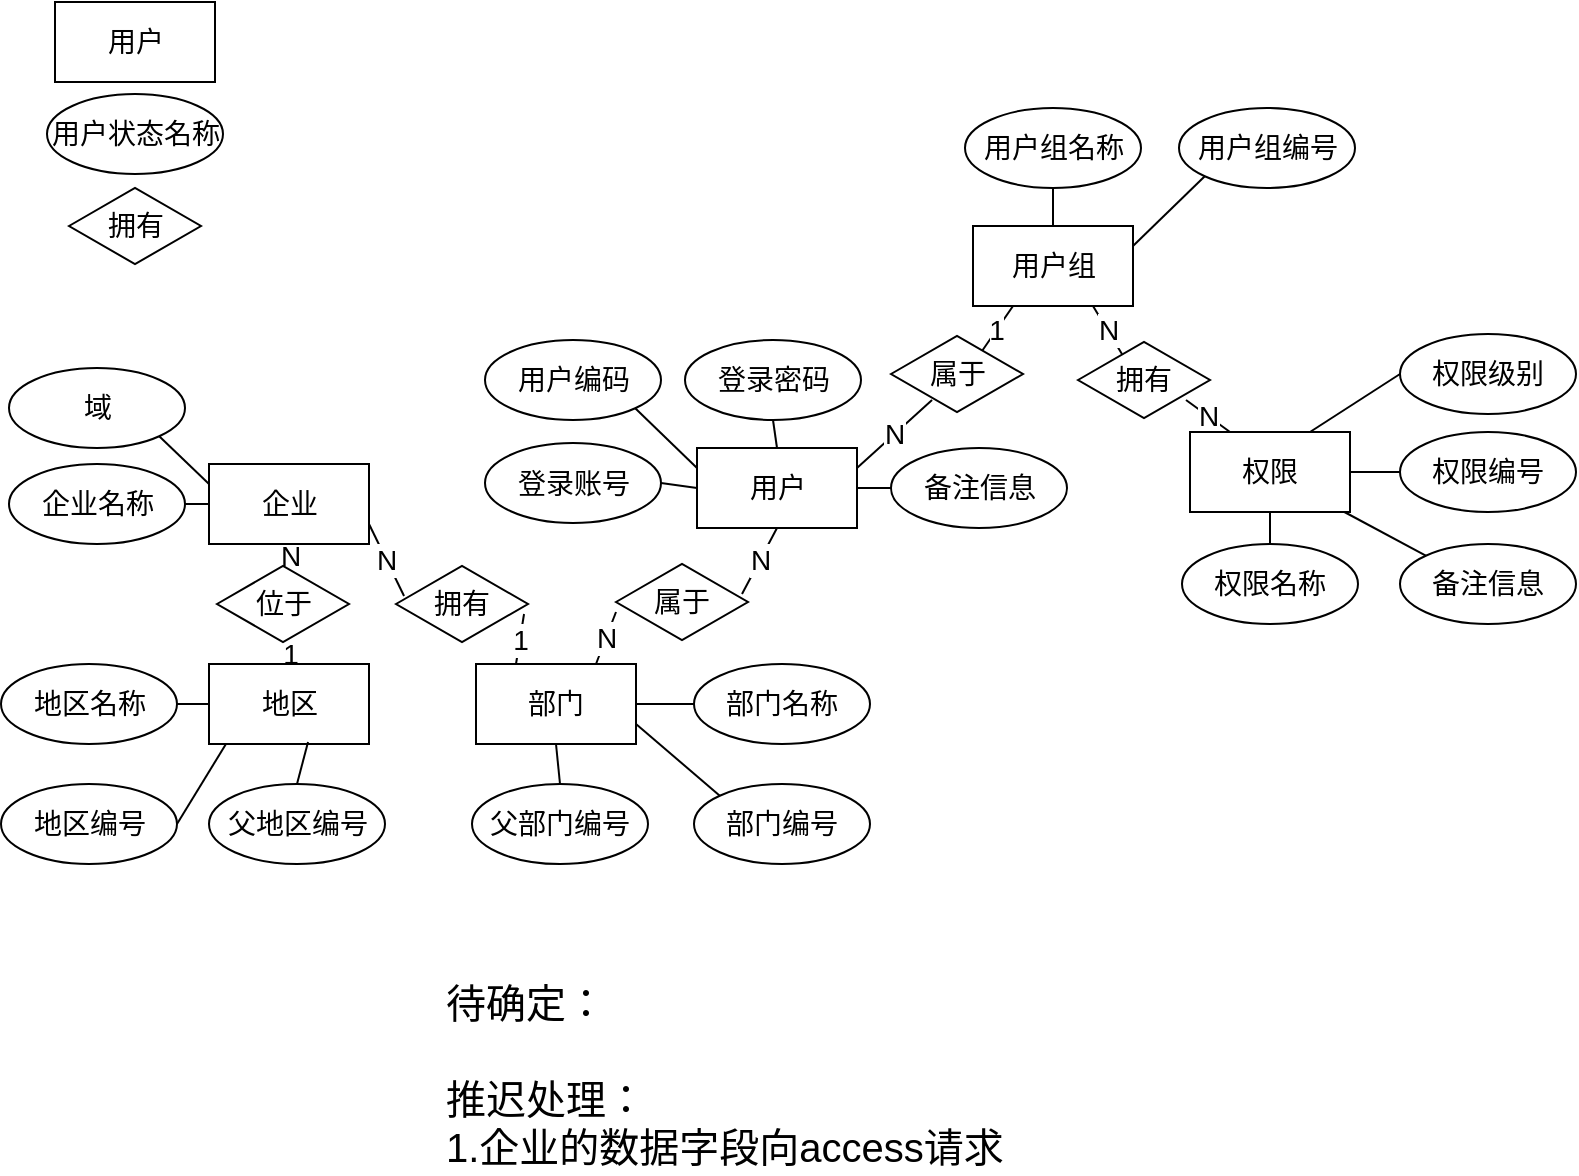 <mxfile version="11.1.1" type="github"><diagram id="O-IsBHMgqRQ1UiOZudwi" name="第 1 页"><mxGraphModel dx="1062" dy="585" grid="1" gridSize="10" guides="1" tooltips="1" connect="1" arrows="1" fold="1" page="1" pageScale="1" pageWidth="827" pageHeight="1169" math="0" shadow="0"><root><mxCell id="0"/><mxCell id="1" parent="0"/><mxCell id="yohLmMfJ_IHnsWQC3Sxt-2" value="拥有" style="html=1;whiteSpace=wrap;aspect=fixed;shape=isoRectangle;fontSize=14;" parent="1" vertex="1"><mxGeometry x="43.5" y="236" width="66" height="40" as="geometry"/></mxCell><mxCell id="yohLmMfJ_IHnsWQC3Sxt-3" value="用户" style="rounded=0;whiteSpace=wrap;html=1;fontSize=14;" parent="1" vertex="1"><mxGeometry x="36.5" y="144" width="80" height="40" as="geometry"/></mxCell><mxCell id="yohLmMfJ_IHnsWQC3Sxt-4" value="用户状态名称" style="ellipse;whiteSpace=wrap;html=1;fontSize=14;" parent="1" vertex="1"><mxGeometry x="32.5" y="190" width="88" height="40" as="geometry"/></mxCell><mxCell id="U8FSn8nqYOqp5IBqQegB-22" value="N" style="edgeStyle=none;rounded=0;orthogonalLoop=1;jettySize=auto;html=1;exitX=1;exitY=0.25;exitDx=0;exitDy=0;entryX=0.311;entryY=0.825;entryDx=0;entryDy=0;entryPerimeter=0;startArrow=none;startFill=0;endArrow=none;endFill=0;fontSize=14;" edge="1" parent="1" source="yohLmMfJ_IHnsWQC3Sxt-5" target="6ZwBFaOLKSwjJYaaLsnq-6"><mxGeometry relative="1" as="geometry"/></mxCell><mxCell id="U8FSn8nqYOqp5IBqQegB-31" value="N" style="edgeStyle=none;rounded=0;orthogonalLoop=1;jettySize=auto;html=1;exitX=0.5;exitY=1;exitDx=0;exitDy=0;startArrow=none;startFill=0;endArrow=none;endFill=0;fontSize=14;" edge="1" parent="1" source="yohLmMfJ_IHnsWQC3Sxt-5"><mxGeometry relative="1" as="geometry"><mxPoint x="380" y="440" as="targetPoint"/></mxGeometry></mxCell><mxCell id="yohLmMfJ_IHnsWQC3Sxt-5" value="用户" style="rounded=0;whiteSpace=wrap;html=1;fontSize=14;" parent="1" vertex="1"><mxGeometry x="357.5" y="367" width="80" height="40" as="geometry"/></mxCell><mxCell id="U8FSn8nqYOqp5IBqQegB-11" style="edgeStyle=none;rounded=0;orthogonalLoop=1;jettySize=auto;html=1;exitX=1;exitY=1;exitDx=0;exitDy=0;entryX=0;entryY=0.25;entryDx=0;entryDy=0;startArrow=none;startFill=0;endArrow=none;endFill=0;fontSize=14;" edge="1" parent="1" source="yohLmMfJ_IHnsWQC3Sxt-6" target="yohLmMfJ_IHnsWQC3Sxt-5"><mxGeometry relative="1" as="geometry"/></mxCell><mxCell id="yohLmMfJ_IHnsWQC3Sxt-6" value="用户编码" style="ellipse;whiteSpace=wrap;html=1;fontSize=14;" parent="1" vertex="1"><mxGeometry x="251.5" y="313" width="88" height="40" as="geometry"/></mxCell><mxCell id="U8FSn8nqYOqp5IBqQegB-10" style="edgeStyle=none;rounded=0;orthogonalLoop=1;jettySize=auto;html=1;exitX=1;exitY=0.5;exitDx=0;exitDy=0;entryX=0;entryY=0.5;entryDx=0;entryDy=0;startArrow=none;startFill=0;endArrow=none;endFill=0;fontSize=14;" edge="1" parent="1" source="yohLmMfJ_IHnsWQC3Sxt-7" target="yohLmMfJ_IHnsWQC3Sxt-5"><mxGeometry relative="1" as="geometry"/></mxCell><mxCell id="yohLmMfJ_IHnsWQC3Sxt-7" value="登录账号" style="ellipse;whiteSpace=wrap;html=1;fontSize=14;" parent="1" vertex="1"><mxGeometry x="251.5" y="364.5" width="88" height="40" as="geometry"/></mxCell><mxCell id="U8FSn8nqYOqp5IBqQegB-12" style="edgeStyle=none;rounded=0;orthogonalLoop=1;jettySize=auto;html=1;exitX=0.5;exitY=1;exitDx=0;exitDy=0;entryX=0.5;entryY=0;entryDx=0;entryDy=0;startArrow=none;startFill=0;endArrow=none;endFill=0;fontSize=14;" edge="1" parent="1" source="yohLmMfJ_IHnsWQC3Sxt-8" target="yohLmMfJ_IHnsWQC3Sxt-5"><mxGeometry relative="1" as="geometry"/></mxCell><mxCell id="yohLmMfJ_IHnsWQC3Sxt-8" value="登录密码" style="ellipse;whiteSpace=wrap;html=1;fontSize=14;" parent="1" vertex="1"><mxGeometry x="351.5" y="313" width="88" height="40" as="geometry"/></mxCell><mxCell id="U8FSn8nqYOqp5IBqQegB-21" value="1" style="edgeStyle=none;rounded=0;orthogonalLoop=1;jettySize=auto;html=1;exitX=0.25;exitY=1;exitDx=0;exitDy=0;entryX=0.674;entryY=0.25;entryDx=0;entryDy=0;entryPerimeter=0;startArrow=none;startFill=0;endArrow=none;endFill=0;fontSize=14;" edge="1" parent="1" source="wie7_fYMoP-RpLH7wpJO-1" target="6ZwBFaOLKSwjJYaaLsnq-6"><mxGeometry relative="1" as="geometry"/></mxCell><mxCell id="U8FSn8nqYOqp5IBqQegB-24" value="N" style="edgeStyle=none;rounded=0;orthogonalLoop=1;jettySize=auto;html=1;exitX=0.75;exitY=1;exitDx=0;exitDy=0;entryX=0.333;entryY=0.175;entryDx=0;entryDy=0;entryPerimeter=0;startArrow=none;startFill=0;endArrow=none;endFill=0;fontSize=14;" edge="1" parent="1" source="wie7_fYMoP-RpLH7wpJO-1" target="6ZwBFaOLKSwjJYaaLsnq-7"><mxGeometry relative="1" as="geometry"/></mxCell><mxCell id="wie7_fYMoP-RpLH7wpJO-1" value="用户组" style="rounded=0;whiteSpace=wrap;html=1;fontSize=14;" parent="1" vertex="1"><mxGeometry x="495.5" y="256" width="80" height="40" as="geometry"/></mxCell><mxCell id="U8FSn8nqYOqp5IBqQegB-19" style="edgeStyle=none;rounded=0;orthogonalLoop=1;jettySize=auto;html=1;exitX=0.5;exitY=1;exitDx=0;exitDy=0;startArrow=none;startFill=0;endArrow=none;endFill=0;fontSize=14;" edge="1" parent="1" source="wie7_fYMoP-RpLH7wpJO-2" target="wie7_fYMoP-RpLH7wpJO-1"><mxGeometry relative="1" as="geometry"/></mxCell><mxCell id="wie7_fYMoP-RpLH7wpJO-2" value="用户组名称" style="ellipse;whiteSpace=wrap;html=1;fontSize=14;" parent="1" vertex="1"><mxGeometry x="491.5" y="197" width="88" height="40" as="geometry"/></mxCell><mxCell id="U8FSn8nqYOqp5IBqQegB-25" value="N" style="edgeStyle=none;rounded=0;orthogonalLoop=1;jettySize=auto;html=1;exitX=0.25;exitY=0;exitDx=0;exitDy=0;entryX=0.818;entryY=0.75;entryDx=0;entryDy=0;entryPerimeter=0;startArrow=none;startFill=0;endArrow=none;endFill=0;fontSize=14;" edge="1" parent="1" source="wie7_fYMoP-RpLH7wpJO-3" target="6ZwBFaOLKSwjJYaaLsnq-7"><mxGeometry relative="1" as="geometry"/></mxCell><mxCell id="wie7_fYMoP-RpLH7wpJO-3" value="权限" style="rounded=0;whiteSpace=wrap;html=1;fontSize=14;" parent="1" vertex="1"><mxGeometry x="604" y="359" width="80" height="40" as="geometry"/></mxCell><mxCell id="U8FSn8nqYOqp5IBqQegB-13" style="edgeStyle=none;rounded=0;orthogonalLoop=1;jettySize=auto;html=1;exitX=0;exitY=0.5;exitDx=0;exitDy=0;startArrow=none;startFill=0;endArrow=none;endFill=0;fontSize=14;" edge="1" parent="1" source="wie7_fYMoP-RpLH7wpJO-4" target="yohLmMfJ_IHnsWQC3Sxt-5"><mxGeometry relative="1" as="geometry"/></mxCell><mxCell id="wie7_fYMoP-RpLH7wpJO-4" value="备注信息" style="ellipse;whiteSpace=wrap;html=1;fontSize=14;" parent="1" vertex="1"><mxGeometry x="454.5" y="367" width="88" height="40" as="geometry"/></mxCell><mxCell id="U8FSn8nqYOqp5IBqQegB-14" style="edgeStyle=none;rounded=0;orthogonalLoop=1;jettySize=auto;html=1;exitX=0.5;exitY=0;exitDx=0;exitDy=0;entryX=0.5;entryY=1;entryDx=0;entryDy=0;startArrow=none;startFill=0;endArrow=none;endFill=0;fontSize=14;" edge="1" parent="1" source="wie7_fYMoP-RpLH7wpJO-5" target="wie7_fYMoP-RpLH7wpJO-3"><mxGeometry relative="1" as="geometry"/></mxCell><mxCell id="wie7_fYMoP-RpLH7wpJO-5" value="权限名称" style="ellipse;whiteSpace=wrap;html=1;fontSize=14;" parent="1" vertex="1"><mxGeometry x="600" y="415" width="88" height="40" as="geometry"/></mxCell><mxCell id="U8FSn8nqYOqp5IBqQegB-20" style="edgeStyle=none;rounded=0;orthogonalLoop=1;jettySize=auto;html=1;exitX=0;exitY=1;exitDx=0;exitDy=0;entryX=1;entryY=0.25;entryDx=0;entryDy=0;startArrow=none;startFill=0;endArrow=none;endFill=0;fontSize=14;" edge="1" parent="1" source="wie7_fYMoP-RpLH7wpJO-6" target="wie7_fYMoP-RpLH7wpJO-1"><mxGeometry relative="1" as="geometry"/></mxCell><mxCell id="wie7_fYMoP-RpLH7wpJO-6" value="用户组编号" style="ellipse;whiteSpace=wrap;html=1;fontSize=14;" parent="1" vertex="1"><mxGeometry x="598.5" y="197" width="88" height="40" as="geometry"/></mxCell><mxCell id="U8FSn8nqYOqp5IBqQegB-17" style="edgeStyle=none;rounded=0;orthogonalLoop=1;jettySize=auto;html=1;exitX=0;exitY=0.5;exitDx=0;exitDy=0;entryX=1;entryY=0.5;entryDx=0;entryDy=0;startArrow=none;startFill=0;endArrow=none;endFill=0;fontSize=14;" edge="1" parent="1" source="wie7_fYMoP-RpLH7wpJO-7" target="wie7_fYMoP-RpLH7wpJO-3"><mxGeometry relative="1" as="geometry"/></mxCell><mxCell id="wie7_fYMoP-RpLH7wpJO-7" value="权限编号" style="ellipse;whiteSpace=wrap;html=1;fontSize=14;" parent="1" vertex="1"><mxGeometry x="709" y="359" width="88" height="40" as="geometry"/></mxCell><mxCell id="U8FSn8nqYOqp5IBqQegB-16" style="edgeStyle=none;rounded=0;orthogonalLoop=1;jettySize=auto;html=1;exitX=0;exitY=0;exitDx=0;exitDy=0;startArrow=none;startFill=0;endArrow=none;endFill=0;fontSize=14;" edge="1" parent="1" source="wie7_fYMoP-RpLH7wpJO-8" target="wie7_fYMoP-RpLH7wpJO-3"><mxGeometry relative="1" as="geometry"/></mxCell><mxCell id="wie7_fYMoP-RpLH7wpJO-8" value="备注信息" style="ellipse;whiteSpace=wrap;html=1;fontSize=14;" parent="1" vertex="1"><mxGeometry x="709" y="415" width="88" height="40" as="geometry"/></mxCell><mxCell id="U8FSn8nqYOqp5IBqQegB-4" style="edgeStyle=orthogonalEdgeStyle;rounded=0;orthogonalLoop=1;jettySize=auto;html=1;exitX=0;exitY=0.5;exitDx=0;exitDy=0;startArrow=none;startFill=0;endArrow=none;endFill=0;fontSize=14;" edge="1" parent="1" source="wie7_fYMoP-RpLH7wpJO-9" target="wie7_fYMoP-RpLH7wpJO-10"><mxGeometry relative="1" as="geometry"/></mxCell><mxCell id="U8FSn8nqYOqp5IBqQegB-26" value="1" style="edgeStyle=none;rounded=0;orthogonalLoop=1;jettySize=auto;html=1;exitX=0.5;exitY=0;exitDx=0;exitDy=0;entryX=0.553;entryY=0.975;entryDx=0;entryDy=0;entryPerimeter=0;startArrow=none;startFill=0;endArrow=none;endFill=0;fontSize=14;" edge="1" parent="1" source="wie7_fYMoP-RpLH7wpJO-9" target="6ZwBFaOLKSwjJYaaLsnq-1"><mxGeometry relative="1" as="geometry"/></mxCell><mxCell id="wie7_fYMoP-RpLH7wpJO-9" value="地区" style="rounded=0;whiteSpace=wrap;html=1;fontSize=14;" parent="1" vertex="1"><mxGeometry x="113.5" y="475" width="80" height="40" as="geometry"/></mxCell><mxCell id="wie7_fYMoP-RpLH7wpJO-10" value="地区名称" style="ellipse;whiteSpace=wrap;html=1;fontSize=14;" parent="1" vertex="1"><mxGeometry x="9.5" y="475" width="88" height="40" as="geometry"/></mxCell><mxCell id="U8FSn8nqYOqp5IBqQegB-5" style="rounded=0;orthogonalLoop=1;jettySize=auto;html=1;exitX=1;exitY=0.5;exitDx=0;exitDy=0;entryX=0.106;entryY=1;entryDx=0;entryDy=0;entryPerimeter=0;startArrow=none;startFill=0;endArrow=none;endFill=0;fontSize=14;" edge="1" parent="1" source="wie7_fYMoP-RpLH7wpJO-11" target="wie7_fYMoP-RpLH7wpJO-9"><mxGeometry relative="1" as="geometry"/></mxCell><mxCell id="wie7_fYMoP-RpLH7wpJO-11" value="地区编号" style="ellipse;whiteSpace=wrap;html=1;fontSize=14;" parent="1" vertex="1"><mxGeometry x="9.5" y="535" width="88" height="40" as="geometry"/></mxCell><mxCell id="U8FSn8nqYOqp5IBqQegB-30" value="1" style="edgeStyle=none;rounded=0;orthogonalLoop=1;jettySize=auto;html=1;exitX=0.25;exitY=0;exitDx=0;exitDy=0;entryX=0.97;entryY=0.625;entryDx=0;entryDy=0;entryPerimeter=0;startArrow=none;startFill=0;endArrow=none;endFill=0;fontSize=14;" edge="1" parent="1" source="wie7_fYMoP-RpLH7wpJO-12" target="6ZwBFaOLKSwjJYaaLsnq-2"><mxGeometry relative="1" as="geometry"/></mxCell><mxCell id="U8FSn8nqYOqp5IBqQegB-32" value="N" style="edgeStyle=none;rounded=0;orthogonalLoop=1;jettySize=auto;html=1;exitX=0.75;exitY=0;exitDx=0;exitDy=0;entryX=0;entryY=0.625;entryDx=0;entryDy=0;entryPerimeter=0;startArrow=none;startFill=0;endArrow=none;endFill=0;fontSize=14;" edge="1" parent="1" source="wie7_fYMoP-RpLH7wpJO-12" target="6ZwBFaOLKSwjJYaaLsnq-5"><mxGeometry relative="1" as="geometry"/></mxCell><mxCell id="wie7_fYMoP-RpLH7wpJO-12" value="部门" style="rounded=0;whiteSpace=wrap;html=1;fontSize=14;" parent="1" vertex="1"><mxGeometry x="247" y="475" width="80" height="40" as="geometry"/></mxCell><mxCell id="U8FSn8nqYOqp5IBqQegB-8" style="edgeStyle=none;rounded=0;orthogonalLoop=1;jettySize=auto;html=1;exitX=0;exitY=0.5;exitDx=0;exitDy=0;entryX=1;entryY=0.5;entryDx=0;entryDy=0;startArrow=none;startFill=0;endArrow=none;endFill=0;fontSize=14;" edge="1" parent="1" source="wie7_fYMoP-RpLH7wpJO-13" target="wie7_fYMoP-RpLH7wpJO-12"><mxGeometry relative="1" as="geometry"/></mxCell><mxCell id="wie7_fYMoP-RpLH7wpJO-13" value="部门名称" style="ellipse;whiteSpace=wrap;html=1;fontSize=14;" parent="1" vertex="1"><mxGeometry x="356" y="475" width="88" height="40" as="geometry"/></mxCell><mxCell id="U8FSn8nqYOqp5IBqQegB-9" style="edgeStyle=none;rounded=0;orthogonalLoop=1;jettySize=auto;html=1;exitX=0;exitY=0;exitDx=0;exitDy=0;entryX=1;entryY=0.75;entryDx=0;entryDy=0;startArrow=none;startFill=0;endArrow=none;endFill=0;fontSize=14;" edge="1" parent="1" source="wie7_fYMoP-RpLH7wpJO-14" target="wie7_fYMoP-RpLH7wpJO-12"><mxGeometry relative="1" as="geometry"/></mxCell><mxCell id="wie7_fYMoP-RpLH7wpJO-14" value="部门编号" style="ellipse;whiteSpace=wrap;html=1;fontSize=14;" parent="1" vertex="1"><mxGeometry x="356" y="535" width="88" height="40" as="geometry"/></mxCell><mxCell id="U8FSn8nqYOqp5IBqQegB-7" style="edgeStyle=none;rounded=0;orthogonalLoop=1;jettySize=auto;html=1;exitX=0.5;exitY=0;exitDx=0;exitDy=0;entryX=0.5;entryY=1;entryDx=0;entryDy=0;startArrow=none;startFill=0;endArrow=none;endFill=0;fontSize=14;" edge="1" parent="1" source="wie7_fYMoP-RpLH7wpJO-15" target="wie7_fYMoP-RpLH7wpJO-12"><mxGeometry relative="1" as="geometry"/></mxCell><mxCell id="wie7_fYMoP-RpLH7wpJO-15" value="父部门编号" style="ellipse;whiteSpace=wrap;html=1;fontSize=14;" parent="1" vertex="1"><mxGeometry x="245" y="535" width="88" height="40" as="geometry"/></mxCell><mxCell id="U8FSn8nqYOqp5IBqQegB-6" style="edgeStyle=none;rounded=0;orthogonalLoop=1;jettySize=auto;html=1;exitX=0.5;exitY=0;exitDx=0;exitDy=0;entryX=0.619;entryY=0.975;entryDx=0;entryDy=0;entryPerimeter=0;startArrow=none;startFill=0;endArrow=none;endFill=0;fontSize=14;" edge="1" parent="1" source="wie7_fYMoP-RpLH7wpJO-16" target="wie7_fYMoP-RpLH7wpJO-9"><mxGeometry relative="1" as="geometry"/></mxCell><mxCell id="wie7_fYMoP-RpLH7wpJO-16" value="父地区编号" style="ellipse;whiteSpace=wrap;html=1;fontSize=14;" parent="1" vertex="1"><mxGeometry x="113.5" y="535" width="88" height="40" as="geometry"/></mxCell><mxCell id="wie7_fYMoP-RpLH7wpJO-17" value="&lt;font style=&quot;font-size: 20px&quot;&gt;待确定：&lt;br style=&quot;font-size: 20px&quot;&gt;&lt;br style=&quot;font-size: 20px&quot;&gt;推迟处理：&lt;br style=&quot;font-size: 20px&quot;&gt;1.企业的数据字段向access请求&lt;/font&gt;" style="text;html=1;resizable=0;points=[];autosize=1;align=left;verticalAlign=top;spacingTop=-4;fontSize=20;" parent="1" vertex="1"><mxGeometry x="230" y="630" width="290" height="100" as="geometry"/></mxCell><mxCell id="U8FSn8nqYOqp5IBqQegB-2" value="N" style="edgeStyle=orthogonalEdgeStyle;rounded=0;orthogonalLoop=1;jettySize=auto;html=1;exitX=0.5;exitY=1;exitDx=0;exitDy=0;entryX=0.553;entryY=0.075;entryDx=0;entryDy=0;entryPerimeter=0;startArrow=none;startFill=0;endArrow=none;endFill=0;fontSize=14;" edge="1" parent="1" source="OjlYSUfvKIO9ux7lAmRs-1" target="6ZwBFaOLKSwjJYaaLsnq-1"><mxGeometry relative="1" as="geometry"/></mxCell><mxCell id="U8FSn8nqYOqp5IBqQegB-28" value="N" style="edgeStyle=none;rounded=0;orthogonalLoop=1;jettySize=auto;html=1;exitX=1;exitY=0.75;exitDx=0;exitDy=0;entryX=0.061;entryY=0.4;entryDx=0;entryDy=0;entryPerimeter=0;startArrow=none;startFill=0;endArrow=none;endFill=0;fontSize=14;" edge="1" parent="1" source="OjlYSUfvKIO9ux7lAmRs-1" target="6ZwBFaOLKSwjJYaaLsnq-2"><mxGeometry relative="1" as="geometry"/></mxCell><mxCell id="OjlYSUfvKIO9ux7lAmRs-1" value="企业" style="rounded=0;whiteSpace=wrap;html=1;fontSize=14;" vertex="1" parent="1"><mxGeometry x="113.5" y="375" width="80" height="40" as="geometry"/></mxCell><mxCell id="U8FSn8nqYOqp5IBqQegB-1" style="edgeStyle=orthogonalEdgeStyle;rounded=0;orthogonalLoop=1;jettySize=auto;html=1;exitX=1;exitY=0.5;exitDx=0;exitDy=0;entryX=0;entryY=0.5;entryDx=0;entryDy=0;startArrow=none;startFill=0;endArrow=none;endFill=0;fontSize=14;" edge="1" parent="1" source="OjlYSUfvKIO9ux7lAmRs-2" target="OjlYSUfvKIO9ux7lAmRs-1"><mxGeometry relative="1" as="geometry"/></mxCell><mxCell id="OjlYSUfvKIO9ux7lAmRs-2" value="企业名称" style="ellipse;whiteSpace=wrap;html=1;fontSize=14;" vertex="1" parent="1"><mxGeometry x="13.5" y="375" width="88" height="40" as="geometry"/></mxCell><mxCell id="6ZwBFaOLKSwjJYaaLsnq-1" value="位于" style="html=1;whiteSpace=wrap;aspect=fixed;shape=isoRectangle;fontSize=14;" vertex="1" parent="1"><mxGeometry x="117.5" y="425" width="66" height="40" as="geometry"/></mxCell><mxCell id="6ZwBFaOLKSwjJYaaLsnq-2" value="拥有" style="html=1;whiteSpace=wrap;aspect=fixed;shape=isoRectangle;fontSize=14;" vertex="1" parent="1"><mxGeometry x="207" y="425" width="66" height="40" as="geometry"/></mxCell><mxCell id="6ZwBFaOLKSwjJYaaLsnq-5" value="属于" style="html=1;whiteSpace=wrap;aspect=fixed;shape=isoRectangle;fontSize=14;" vertex="1" parent="1"><mxGeometry x="317" y="424" width="66" height="40" as="geometry"/></mxCell><mxCell id="6ZwBFaOLKSwjJYaaLsnq-6" value="属于" style="html=1;whiteSpace=wrap;aspect=fixed;shape=isoRectangle;fontSize=14;" vertex="1" parent="1"><mxGeometry x="454.5" y="310" width="66" height="40" as="geometry"/></mxCell><mxCell id="6ZwBFaOLKSwjJYaaLsnq-7" value="拥有" style="html=1;whiteSpace=wrap;aspect=fixed;shape=isoRectangle;fontSize=14;" vertex="1" parent="1"><mxGeometry x="548" y="313" width="66" height="40" as="geometry"/></mxCell><mxCell id="U8FSn8nqYOqp5IBqQegB-18" style="edgeStyle=none;rounded=0;orthogonalLoop=1;jettySize=auto;html=1;exitX=0;exitY=0.5;exitDx=0;exitDy=0;entryX=0.75;entryY=0;entryDx=0;entryDy=0;startArrow=none;startFill=0;endArrow=none;endFill=0;fontSize=14;" edge="1" parent="1" source="fi9NUq8zr3yxig1v13N1-1" target="wie7_fYMoP-RpLH7wpJO-3"><mxGeometry relative="1" as="geometry"/></mxCell><mxCell id="fi9NUq8zr3yxig1v13N1-1" value="权限级别" style="ellipse;whiteSpace=wrap;html=1;fontSize=14;" vertex="1" parent="1"><mxGeometry x="709" y="310" width="88" height="40" as="geometry"/></mxCell><mxCell id="4pcAdN1A6WLkcS6IQKTP-2" style="rounded=0;orthogonalLoop=1;jettySize=auto;html=1;exitX=1;exitY=1;exitDx=0;exitDy=0;entryX=0;entryY=0.25;entryDx=0;entryDy=0;startArrow=none;startFill=0;endArrow=none;endFill=0;fontSize=20;" edge="1" parent="1" source="4pcAdN1A6WLkcS6IQKTP-1" target="OjlYSUfvKIO9ux7lAmRs-1"><mxGeometry relative="1" as="geometry"/></mxCell><mxCell id="4pcAdN1A6WLkcS6IQKTP-1" value="域" style="ellipse;whiteSpace=wrap;html=1;fontSize=14;" vertex="1" parent="1"><mxGeometry x="13.5" y="327" width="88" height="40" as="geometry"/></mxCell></root></mxGraphModel></diagram><diagram id="pjlQcGqIgnrzv58RzNEH" name="第 2 页"><mxGraphModel dx="1062" dy="1754" grid="1" gridSize="10" guides="1" tooltips="1" connect="1" arrows="1" fold="1" page="1" pageScale="1" pageWidth="827" pageHeight="1169" math="0" shadow="0"><root><mxCell id="4u8i9-3EeYNcJDHJh767-0"/><mxCell id="4u8i9-3EeYNcJDHJh767-1" parent="4u8i9-3EeYNcJDHJh767-0"/><mxCell id="mTp-yNu5XZ2ipqp4smip-13" value="user、org、permission模块数据库关系图" style="shape=umlFrame;whiteSpace=wrap;html=1;fontSize=20;width=440;height=26;" vertex="1" parent="4u8i9-3EeYNcJDHJh767-1"><mxGeometry x="940" y="425" width="650" height="616" as="geometry"/></mxCell><mxCell id="4u8i9-3EeYNcJDHJh767-2" value="Table" style="swimlane;fontStyle=0;childLayout=stackLayout;horizontal=1;startSize=26;fillColor=#e0e0e0;horizontalStack=0;resizeParent=1;resizeParentMax=0;resizeLast=0;collapsible=1;marginBottom=0;swimlaneFillColor=#ffffff;align=center;fontSize=14;" vertex="1" parent="4u8i9-3EeYNcJDHJh767-1"><mxGeometry x="40" y="-134" width="160" height="144" as="geometry"/></mxCell><mxCell id="4u8i9-3EeYNcJDHJh767-3" value="uniqueId" style="shape=partialRectangle;top=0;left=0;right=0;bottom=1;align=left;verticalAlign=middle;fillColor=none;spacingLeft=34;spacingRight=4;overflow=hidden;rotatable=0;points=[[0,0.5],[1,0.5]];portConstraint=eastwest;dropTarget=0;fontStyle=5;fontSize=12;" vertex="1" parent="4u8i9-3EeYNcJDHJh767-2"><mxGeometry y="26" width="160" height="30" as="geometry"/></mxCell><mxCell id="4u8i9-3EeYNcJDHJh767-4" value="PK" style="shape=partialRectangle;top=0;left=0;bottom=0;fillColor=none;align=left;verticalAlign=middle;spacingLeft=4;spacingRight=4;overflow=hidden;rotatable=0;points=[];portConstraint=eastwest;part=1;fontSize=12;" vertex="1" connectable="0" parent="4u8i9-3EeYNcJDHJh767-3"><mxGeometry width="30" height="30" as="geometry"/></mxCell><mxCell id="4u8i9-3EeYNcJDHJh767-5" value="row 1" style="shape=partialRectangle;top=0;left=0;right=0;bottom=0;align=left;verticalAlign=top;fillColor=none;spacingLeft=34;spacingRight=4;overflow=hidden;rotatable=0;points=[[0,0.5],[1,0.5]];portConstraint=eastwest;dropTarget=0;fontSize=12;" vertex="1" parent="4u8i9-3EeYNcJDHJh767-2"><mxGeometry y="56" width="160" height="26" as="geometry"/></mxCell><mxCell id="4u8i9-3EeYNcJDHJh767-6" value="" style="shape=partialRectangle;top=0;left=0;bottom=0;fillColor=none;align=left;verticalAlign=top;spacingLeft=4;spacingRight=4;overflow=hidden;rotatable=0;points=[];portConstraint=eastwest;part=1;fontSize=12;" vertex="1" connectable="0" parent="4u8i9-3EeYNcJDHJh767-5"><mxGeometry width="30" height="26" as="geometry"/></mxCell><mxCell id="4u8i9-3EeYNcJDHJh767-7" value="row 2" style="shape=partialRectangle;top=0;left=0;right=0;bottom=0;align=left;verticalAlign=top;fillColor=none;spacingLeft=34;spacingRight=4;overflow=hidden;rotatable=0;points=[[0,0.5],[1,0.5]];portConstraint=eastwest;dropTarget=0;fontSize=12;" vertex="1" parent="4u8i9-3EeYNcJDHJh767-2"><mxGeometry y="82" width="160" height="26" as="geometry"/></mxCell><mxCell id="4u8i9-3EeYNcJDHJh767-8" value="" style="shape=partialRectangle;top=0;left=0;bottom=0;fillColor=none;align=left;verticalAlign=top;spacingLeft=4;spacingRight=4;overflow=hidden;rotatable=0;points=[];portConstraint=eastwest;part=1;fontSize=12;" vertex="1" connectable="0" parent="4u8i9-3EeYNcJDHJh767-7"><mxGeometry width="30" height="26" as="geometry"/></mxCell><mxCell id="4u8i9-3EeYNcJDHJh767-9" value="row 3" style="shape=partialRectangle;top=0;left=0;right=0;bottom=0;align=left;verticalAlign=top;fillColor=none;spacingLeft=34;spacingRight=4;overflow=hidden;rotatable=0;points=[[0,0.5],[1,0.5]];portConstraint=eastwest;dropTarget=0;fontSize=12;" vertex="1" parent="4u8i9-3EeYNcJDHJh767-2"><mxGeometry y="108" width="160" height="26" as="geometry"/></mxCell><mxCell id="4u8i9-3EeYNcJDHJh767-10" value="" style="shape=partialRectangle;top=0;left=0;bottom=0;fillColor=none;align=left;verticalAlign=top;spacingLeft=4;spacingRight=4;overflow=hidden;rotatable=0;points=[];portConstraint=eastwest;part=1;fontSize=12;" vertex="1" connectable="0" parent="4u8i9-3EeYNcJDHJh767-9"><mxGeometry width="30" height="26" as="geometry"/></mxCell><mxCell id="4u8i9-3EeYNcJDHJh767-11" value="" style="shape=partialRectangle;top=0;left=0;right=0;bottom=0;align=left;verticalAlign=top;fillColor=none;spacingLeft=34;spacingRight=4;overflow=hidden;rotatable=0;points=[[0,0.5],[1,0.5]];portConstraint=eastwest;dropTarget=0;fontSize=12;" vertex="1" parent="4u8i9-3EeYNcJDHJh767-2"><mxGeometry y="134" width="160" height="10" as="geometry"/></mxCell><mxCell id="4u8i9-3EeYNcJDHJh767-12" value="" style="shape=partialRectangle;top=0;left=0;bottom=0;fillColor=none;align=left;verticalAlign=top;spacingLeft=4;spacingRight=4;overflow=hidden;rotatable=0;points=[];portConstraint=eastwest;part=1;fontSize=12;" vertex="1" connectable="0" parent="4u8i9-3EeYNcJDHJh767-11"><mxGeometry width="30" height="10" as="geometry"/></mxCell><mxCell id="4u8i9-3EeYNcJDHJh767-13" value="Table" style="swimlane;fontStyle=0;childLayout=stackLayout;horizontal=1;startSize=26;fillColor=#e0e0e0;horizontalStack=0;resizeParent=1;resizeParentMax=0;resizeLast=0;collapsible=1;marginBottom=0;swimlaneFillColor=#ffffff;align=center;fontSize=14;" vertex="1" parent="4u8i9-3EeYNcJDHJh767-1"><mxGeometry x="40" y="39" width="160" height="112" as="geometry"/></mxCell><mxCell id="4u8i9-3EeYNcJDHJh767-14" value="row 1" style="shape=partialRectangle;top=0;left=0;right=0;bottom=0;align=left;verticalAlign=middle;fillColor=none;spacingLeft=60;spacingRight=4;overflow=hidden;rotatable=0;points=[[0,0.5],[1,0.5]];portConstraint=eastwest;dropTarget=0;fontStyle=5;fontSize=12;" vertex="1" parent="4u8i9-3EeYNcJDHJh767-13"><mxGeometry y="26" width="160" height="30" as="geometry"/></mxCell><mxCell id="4u8i9-3EeYNcJDHJh767-15" value="PK,FK1" style="shape=partialRectangle;fontStyle=1;top=0;left=0;bottom=0;fillColor=none;align=left;verticalAlign=middle;spacingLeft=4;spacingRight=4;overflow=hidden;rotatable=0;points=[];portConstraint=eastwest;part=1;fontSize=12;" vertex="1" connectable="0" parent="4u8i9-3EeYNcJDHJh767-14"><mxGeometry width="56" height="30" as="geometry"/></mxCell><mxCell id="4u8i9-3EeYNcJDHJh767-16" value="row 2" style="shape=partialRectangle;top=0;left=0;right=0;bottom=1;align=left;verticalAlign=middle;fillColor=none;spacingLeft=60;spacingRight=4;overflow=hidden;rotatable=0;points=[[0,0.5],[1,0.5]];portConstraint=eastwest;dropTarget=0;fontStyle=5;fontSize=12;" vertex="1" parent="4u8i9-3EeYNcJDHJh767-13"><mxGeometry y="56" width="160" height="30" as="geometry"/></mxCell><mxCell id="4u8i9-3EeYNcJDHJh767-17" value="PK,FK2" style="shape=partialRectangle;fontStyle=1;top=0;left=0;bottom=0;fillColor=none;align=left;verticalAlign=middle;spacingLeft=4;spacingRight=4;overflow=hidden;rotatable=0;points=[];portConstraint=eastwest;part=1;fontSize=12;" vertex="1" connectable="0" parent="4u8i9-3EeYNcJDHJh767-16"><mxGeometry width="56" height="30" as="geometry"/></mxCell><mxCell id="4u8i9-3EeYNcJDHJh767-18" value="row 1" style="shape=partialRectangle;top=0;left=0;right=0;bottom=0;align=left;verticalAlign=top;fillColor=none;spacingLeft=60;spacingRight=4;overflow=hidden;rotatable=0;points=[[0,0.5],[1,0.5]];portConstraint=eastwest;dropTarget=0;fontSize=12;" vertex="1" parent="4u8i9-3EeYNcJDHJh767-13"><mxGeometry y="86" width="160" height="26" as="geometry"/></mxCell><mxCell id="4u8i9-3EeYNcJDHJh767-19" value="" style="shape=partialRectangle;top=0;left=0;bottom=0;fillColor=none;align=left;verticalAlign=top;spacingLeft=4;spacingRight=4;overflow=hidden;rotatable=0;points=[];portConstraint=eastwest;part=1;fontSize=12;" vertex="1" connectable="0" parent="4u8i9-3EeYNcJDHJh767-18"><mxGeometry width="56" height="26" as="geometry"/></mxCell><mxCell id="ervL5qc8sCn-WedTJAV_-0" value="tb_user" style="swimlane;fontStyle=0;childLayout=stackLayout;horizontal=1;startSize=26;fillColor=#e0e0e0;horizontalStack=0;resizeParent=1;resizeParentMax=0;resizeLast=0;collapsible=1;marginBottom=0;swimlaneFillColor=#ffffff;align=center;fontSize=14;" vertex="1" parent="4u8i9-3EeYNcJDHJh767-1"><mxGeometry x="350" y="79" width="180" height="160" as="geometry"><mxRectangle x="350" y="79" width="80" height="26" as="alternateBounds"/></mxGeometry></mxCell><mxCell id="ervL5qc8sCn-WedTJAV_-1" value="id ： BIGINT" style="shape=partialRectangle;top=0;left=0;right=0;bottom=1;align=left;verticalAlign=middle;fillColor=none;spacingLeft=34;spacingRight=4;overflow=hidden;rotatable=0;points=[[0,0.5],[1,0.5]];portConstraint=eastwest;dropTarget=0;fontStyle=5;fontSize=12;" vertex="1" parent="ervL5qc8sCn-WedTJAV_-0"><mxGeometry y="26" width="180" height="30" as="geometry"/></mxCell><mxCell id="ervL5qc8sCn-WedTJAV_-2" value="PK" style="shape=partialRectangle;top=0;left=0;bottom=0;fillColor=none;align=left;verticalAlign=middle;spacingLeft=4;spacingRight=4;overflow=hidden;rotatable=0;points=[];portConstraint=eastwest;part=1;fontSize=12;" vertex="1" connectable="0" parent="ervL5qc8sCn-WedTJAV_-1"><mxGeometry width="30" height="30" as="geometry"/></mxCell><mxCell id="ervL5qc8sCn-WedTJAV_-3" value="account : TEXT" style="shape=partialRectangle;top=0;left=0;right=0;bottom=0;align=left;verticalAlign=top;fillColor=none;spacingLeft=34;spacingRight=4;overflow=hidden;rotatable=0;points=[[0,0.5],[1,0.5]];portConstraint=eastwest;dropTarget=0;fontSize=12;" vertex="1" parent="ervL5qc8sCn-WedTJAV_-0"><mxGeometry y="56" width="180" height="26" as="geometry"/></mxCell><mxCell id="ervL5qc8sCn-WedTJAV_-4" value="" style="shape=partialRectangle;top=0;left=0;bottom=0;fillColor=none;align=left;verticalAlign=top;spacingLeft=4;spacingRight=4;overflow=hidden;rotatable=0;points=[];portConstraint=eastwest;part=1;fontSize=12;" vertex="1" connectable="0" parent="ervL5qc8sCn-WedTJAV_-3"><mxGeometry width="30" height="26" as="geometry"/></mxCell><mxCell id="ervL5qc8sCn-WedTJAV_-5" value="password : TEXT" style="shape=partialRectangle;top=0;left=0;right=0;bottom=0;align=left;verticalAlign=top;fillColor=none;spacingLeft=34;spacingRight=4;overflow=hidden;rotatable=0;points=[[0,0.5],[1,0.5]];portConstraint=eastwest;dropTarget=0;fontSize=12;" vertex="1" parent="ervL5qc8sCn-WedTJAV_-0"><mxGeometry y="82" width="180" height="26" as="geometry"/></mxCell><mxCell id="ervL5qc8sCn-WedTJAV_-6" value="" style="shape=partialRectangle;top=0;left=0;bottom=0;fillColor=none;align=left;verticalAlign=top;spacingLeft=4;spacingRight=4;overflow=hidden;rotatable=0;points=[];portConstraint=eastwest;part=1;fontSize=12;" vertex="1" connectable="0" parent="ervL5qc8sCn-WedTJAV_-5"><mxGeometry width="30" height="26" as="geometry"/></mxCell><mxCell id="ervL5qc8sCn-WedTJAV_-7" value="remark : TEXT" style="shape=partialRectangle;top=0;left=0;right=0;bottom=0;align=left;verticalAlign=top;fillColor=none;spacingLeft=34;spacingRight=4;overflow=hidden;rotatable=0;points=[[0,0.5],[1,0.5]];portConstraint=eastwest;dropTarget=0;fontSize=12;" vertex="1" parent="ervL5qc8sCn-WedTJAV_-0"><mxGeometry y="108" width="180" height="26" as="geometry"/></mxCell><mxCell id="ervL5qc8sCn-WedTJAV_-8" value="" style="shape=partialRectangle;top=0;left=0;bottom=0;fillColor=none;align=left;verticalAlign=top;spacingLeft=4;spacingRight=4;overflow=hidden;rotatable=0;points=[];portConstraint=eastwest;part=1;fontSize=12;" vertex="1" connectable="0" parent="ervL5qc8sCn-WedTJAV_-7"><mxGeometry width="30" height="26" as="geometry"/></mxCell><mxCell id="8zc1usQFr2dNCqZmVUfF-19" value="groupId ： BIGINT" style="shape=partialRectangle;top=0;left=0;right=0;bottom=0;align=left;verticalAlign=top;fillColor=none;spacingLeft=34;spacingRight=4;overflow=hidden;rotatable=0;points=[[0,0.5],[1,0.5]];portConstraint=eastwest;dropTarget=0;fontSize=12;" vertex="1" parent="ervL5qc8sCn-WedTJAV_-0"><mxGeometry y="134" width="180" height="26" as="geometry"/></mxCell><mxCell id="8zc1usQFr2dNCqZmVUfF-20" value="FK" style="shape=partialRectangle;top=0;left=0;bottom=0;fillColor=none;align=left;verticalAlign=top;spacingLeft=4;spacingRight=4;overflow=hidden;rotatable=0;points=[];portConstraint=eastwest;part=1;fontSize=12;" vertex="1" connectable="0" parent="8zc1usQFr2dNCqZmVUfF-19"><mxGeometry width="30" height="26" as="geometry"/></mxCell><mxCell id="3DlN9nn-Irvicog0V2Y5-0" value="tb_group" style="swimlane;fontStyle=0;childLayout=stackLayout;horizontal=1;startSize=26;fillColor=#e0e0e0;horizontalStack=0;resizeParent=1;resizeParentMax=0;resizeLast=0;collapsible=1;marginBottom=0;swimlaneFillColor=#ffffff;align=center;fontSize=14;" vertex="1" parent="4u8i9-3EeYNcJDHJh767-1"><mxGeometry x="579" y="80" width="160" height="144" as="geometry"><mxRectangle x="587" y="79" width="90" height="26" as="alternateBounds"/></mxGeometry></mxCell><mxCell id="3DlN9nn-Irvicog0V2Y5-1" value="id ：BIGINT" style="shape=partialRectangle;top=0;left=0;right=0;bottom=1;align=left;verticalAlign=middle;fillColor=none;spacingLeft=34;spacingRight=4;overflow=hidden;rotatable=0;points=[[0,0.5],[1,0.5]];portConstraint=eastwest;dropTarget=0;fontStyle=5;fontSize=12;" vertex="1" parent="3DlN9nn-Irvicog0V2Y5-0"><mxGeometry y="26" width="160" height="30" as="geometry"/></mxCell><mxCell id="3DlN9nn-Irvicog0V2Y5-2" value="PK" style="shape=partialRectangle;top=0;left=0;bottom=0;fillColor=none;align=left;verticalAlign=middle;spacingLeft=4;spacingRight=4;overflow=hidden;rotatable=0;points=[];portConstraint=eastwest;part=1;fontSize=12;" vertex="1" connectable="0" parent="3DlN9nn-Irvicog0V2Y5-1"><mxGeometry width="30" height="30" as="geometry"/></mxCell><mxCell id="3DlN9nn-Irvicog0V2Y5-3" value="name : TEXT" style="shape=partialRectangle;top=0;left=0;right=0;bottom=0;align=left;verticalAlign=top;fillColor=none;spacingLeft=34;spacingRight=4;overflow=hidden;rotatable=0;points=[[0,0.5],[1,0.5]];portConstraint=eastwest;dropTarget=0;fontSize=12;" vertex="1" parent="3DlN9nn-Irvicog0V2Y5-0"><mxGeometry y="56" width="160" height="26" as="geometry"/></mxCell><mxCell id="3DlN9nn-Irvicog0V2Y5-4" value="" style="shape=partialRectangle;top=0;left=0;bottom=0;fillColor=none;align=left;verticalAlign=top;spacingLeft=4;spacingRight=4;overflow=hidden;rotatable=0;points=[];portConstraint=eastwest;part=1;fontSize=12;" vertex="1" connectable="0" parent="3DlN9nn-Irvicog0V2Y5-3"><mxGeometry width="30" height="26" as="geometry"/></mxCell><mxCell id="3DlN9nn-Irvicog0V2Y5-7" value="remark : TEXT" style="shape=partialRectangle;top=0;left=0;right=0;bottom=0;align=left;verticalAlign=top;fillColor=none;spacingLeft=34;spacingRight=4;overflow=hidden;rotatable=0;points=[[0,0.5],[1,0.5]];portConstraint=eastwest;dropTarget=0;fontSize=12;" vertex="1" parent="3DlN9nn-Irvicog0V2Y5-0"><mxGeometry y="82" width="160" height="26" as="geometry"/></mxCell><mxCell id="3DlN9nn-Irvicog0V2Y5-8" value="" style="shape=partialRectangle;top=0;left=0;bottom=0;fillColor=none;align=left;verticalAlign=top;spacingLeft=4;spacingRight=4;overflow=hidden;rotatable=0;points=[];portConstraint=eastwest;part=1;fontSize=12;" vertex="1" connectable="0" parent="3DlN9nn-Irvicog0V2Y5-7"><mxGeometry width="30" height="26" as="geometry"/></mxCell><mxCell id="3DlN9nn-Irvicog0V2Y5-5" value="" style="shape=partialRectangle;top=0;left=0;right=0;bottom=0;align=left;verticalAlign=top;fillColor=none;spacingLeft=34;spacingRight=4;overflow=hidden;rotatable=0;points=[[0,0.5],[1,0.5]];portConstraint=eastwest;dropTarget=0;fontSize=12;" vertex="1" parent="3DlN9nn-Irvicog0V2Y5-0"><mxGeometry y="108" width="160" height="26" as="geometry"/></mxCell><mxCell id="3DlN9nn-Irvicog0V2Y5-6" value="" style="shape=partialRectangle;top=0;left=0;bottom=0;fillColor=none;align=left;verticalAlign=top;spacingLeft=4;spacingRight=4;overflow=hidden;rotatable=0;points=[];portConstraint=eastwest;part=1;fontSize=12;" vertex="1" connectable="0" parent="3DlN9nn-Irvicog0V2Y5-5"><mxGeometry width="30" height="26" as="geometry"/></mxCell><mxCell id="3DlN9nn-Irvicog0V2Y5-9" value="" style="shape=partialRectangle;top=0;left=0;right=0;bottom=0;align=left;verticalAlign=top;fillColor=none;spacingLeft=34;spacingRight=4;overflow=hidden;rotatable=0;points=[[0,0.5],[1,0.5]];portConstraint=eastwest;dropTarget=0;fontSize=12;" vertex="1" parent="3DlN9nn-Irvicog0V2Y5-0"><mxGeometry y="134" width="160" height="10" as="geometry"/></mxCell><mxCell id="3DlN9nn-Irvicog0V2Y5-10" value="" style="shape=partialRectangle;top=0;left=0;bottom=0;fillColor=none;align=left;verticalAlign=top;spacingLeft=4;spacingRight=4;overflow=hidden;rotatable=0;points=[];portConstraint=eastwest;part=1;fontSize=12;" vertex="1" connectable="0" parent="3DlN9nn-Irvicog0V2Y5-9"><mxGeometry width="30" height="10" as="geometry"/></mxCell><mxCell id="KfnSmsXakDcIctblaaTi-0" value="tb_privilege" style="swimlane;fontStyle=0;childLayout=stackLayout;horizontal=1;startSize=26;fillColor=#e0e0e0;horizontalStack=0;resizeParent=1;resizeParentMax=0;resizeLast=0;collapsible=1;marginBottom=0;swimlaneFillColor=#ffffff;align=center;fontSize=14;" vertex="1" parent="4u8i9-3EeYNcJDHJh767-1"><mxGeometry x="579" y="244" width="160" height="144" as="geometry"><mxRectangle x="587" y="245" width="100" height="26" as="alternateBounds"/></mxGeometry></mxCell><mxCell id="KfnSmsXakDcIctblaaTi-1" value="id ：BIGINT" style="shape=partialRectangle;top=0;left=0;right=0;bottom=1;align=left;verticalAlign=middle;fillColor=none;spacingLeft=34;spacingRight=4;overflow=hidden;rotatable=0;points=[[0,0.5],[1,0.5]];portConstraint=eastwest;dropTarget=0;fontStyle=5;fontSize=12;" vertex="1" parent="KfnSmsXakDcIctblaaTi-0"><mxGeometry y="26" width="160" height="30" as="geometry"/></mxCell><mxCell id="KfnSmsXakDcIctblaaTi-2" value="PK" style="shape=partialRectangle;top=0;left=0;bottom=0;fillColor=none;align=left;verticalAlign=middle;spacingLeft=4;spacingRight=4;overflow=hidden;rotatable=0;points=[];portConstraint=eastwest;part=1;fontSize=12;" vertex="1" connectable="0" parent="KfnSmsXakDcIctblaaTi-1"><mxGeometry width="30" height="30" as="geometry"/></mxCell><mxCell id="KfnSmsXakDcIctblaaTi-3" value="name : TEXT" style="shape=partialRectangle;top=0;left=0;right=0;bottom=0;align=left;verticalAlign=top;fillColor=none;spacingLeft=34;spacingRight=4;overflow=hidden;rotatable=0;points=[[0,0.5],[1,0.5]];portConstraint=eastwest;dropTarget=0;fontSize=12;" vertex="1" parent="KfnSmsXakDcIctblaaTi-0"><mxGeometry y="56" width="160" height="26" as="geometry"/></mxCell><mxCell id="KfnSmsXakDcIctblaaTi-4" value="" style="shape=partialRectangle;top=0;left=0;bottom=0;fillColor=none;align=left;verticalAlign=top;spacingLeft=4;spacingRight=4;overflow=hidden;rotatable=0;points=[];portConstraint=eastwest;part=1;fontSize=12;" vertex="1" connectable="0" parent="KfnSmsXakDcIctblaaTi-3"><mxGeometry width="30" height="26" as="geometry"/></mxCell><mxCell id="KfnSmsXakDcIctblaaTi-5" value="value : TEXT" style="shape=partialRectangle;top=0;left=0;right=0;bottom=0;align=left;verticalAlign=top;fillColor=none;spacingLeft=34;spacingRight=4;overflow=hidden;rotatable=0;points=[[0,0.5],[1,0.5]];portConstraint=eastwest;dropTarget=0;fontSize=12;" vertex="1" parent="KfnSmsXakDcIctblaaTi-0"><mxGeometry y="82" width="160" height="26" as="geometry"/></mxCell><mxCell id="KfnSmsXakDcIctblaaTi-6" value="" style="shape=partialRectangle;top=0;left=0;bottom=0;fillColor=none;align=left;verticalAlign=top;spacingLeft=4;spacingRight=4;overflow=hidden;rotatable=0;points=[];portConstraint=eastwest;part=1;fontSize=12;" vertex="1" connectable="0" parent="KfnSmsXakDcIctblaaTi-5"><mxGeometry width="30" height="26" as="geometry"/></mxCell><mxCell id="KfnSmsXakDcIctblaaTi-7" value="remark : TEXT" style="shape=partialRectangle;top=0;left=0;right=0;bottom=0;align=left;verticalAlign=top;fillColor=none;spacingLeft=34;spacingRight=4;overflow=hidden;rotatable=0;points=[[0,0.5],[1,0.5]];portConstraint=eastwest;dropTarget=0;fontSize=12;" vertex="1" parent="KfnSmsXakDcIctblaaTi-0"><mxGeometry y="108" width="160" height="26" as="geometry"/></mxCell><mxCell id="KfnSmsXakDcIctblaaTi-8" value="" style="shape=partialRectangle;top=0;left=0;bottom=0;fillColor=none;align=left;verticalAlign=top;spacingLeft=4;spacingRight=4;overflow=hidden;rotatable=0;points=[];portConstraint=eastwest;part=1;fontSize=12;" vertex="1" connectable="0" parent="KfnSmsXakDcIctblaaTi-7"><mxGeometry width="30" height="26" as="geometry"/></mxCell><mxCell id="KfnSmsXakDcIctblaaTi-9" value="" style="shape=partialRectangle;top=0;left=0;right=0;bottom=0;align=left;verticalAlign=top;fillColor=none;spacingLeft=34;spacingRight=4;overflow=hidden;rotatable=0;points=[[0,0.5],[1,0.5]];portConstraint=eastwest;dropTarget=0;fontSize=12;" vertex="1" parent="KfnSmsXakDcIctblaaTi-0"><mxGeometry y="134" width="160" height="10" as="geometry"/></mxCell><mxCell id="KfnSmsXakDcIctblaaTi-10" value="" style="shape=partialRectangle;top=0;left=0;bottom=0;fillColor=none;align=left;verticalAlign=top;spacingLeft=4;spacingRight=4;overflow=hidden;rotatable=0;points=[];portConstraint=eastwest;part=1;fontSize=12;" vertex="1" connectable="0" parent="KfnSmsXakDcIctblaaTi-9"><mxGeometry width="30" height="10" as="geometry"/></mxCell><mxCell id="daWhgZvmWBKlxP2QGlCB-0" value="tb_department" style="swimlane;fontStyle=0;childLayout=stackLayout;horizontal=1;startSize=26;fillColor=#e0e0e0;horizontalStack=0;resizeParent=1;resizeParentMax=0;resizeLast=0;collapsible=1;marginBottom=0;swimlaneFillColor=#ffffff;align=center;fontSize=14;" vertex="1" parent="4u8i9-3EeYNcJDHJh767-1"><mxGeometry x="350" y="278" width="180" height="144" as="geometry"><mxRectangle x="350" y="278" width="120" height="26" as="alternateBounds"/></mxGeometry></mxCell><mxCell id="daWhgZvmWBKlxP2QGlCB-1" value="id ：BIGINT" style="shape=partialRectangle;top=0;left=0;right=0;bottom=1;align=left;verticalAlign=middle;fillColor=none;spacingLeft=34;spacingRight=4;overflow=hidden;rotatable=0;points=[[0,0.5],[1,0.5]];portConstraint=eastwest;dropTarget=0;fontStyle=5;fontSize=12;" vertex="1" parent="daWhgZvmWBKlxP2QGlCB-0"><mxGeometry y="26" width="180" height="30" as="geometry"/></mxCell><mxCell id="daWhgZvmWBKlxP2QGlCB-2" value="PK" style="shape=partialRectangle;top=0;left=0;bottom=0;fillColor=none;align=left;verticalAlign=middle;spacingLeft=4;spacingRight=4;overflow=hidden;rotatable=0;points=[];portConstraint=eastwest;part=1;fontSize=12;" vertex="1" connectable="0" parent="daWhgZvmWBKlxP2QGlCB-1"><mxGeometry width="30" height="30" as="geometry"/></mxCell><mxCell id="daWhgZvmWBKlxP2QGlCB-3" value="name : TEXT" style="shape=partialRectangle;top=0;left=0;right=0;bottom=0;align=left;verticalAlign=top;fillColor=none;spacingLeft=34;spacingRight=4;overflow=hidden;rotatable=0;points=[[0,0.5],[1,0.5]];portConstraint=eastwest;dropTarget=0;fontSize=12;" vertex="1" parent="daWhgZvmWBKlxP2QGlCB-0"><mxGeometry y="56" width="180" height="26" as="geometry"/></mxCell><mxCell id="daWhgZvmWBKlxP2QGlCB-4" value="" style="shape=partialRectangle;top=0;left=0;bottom=0;fillColor=none;align=left;verticalAlign=top;spacingLeft=4;spacingRight=4;overflow=hidden;rotatable=0;points=[];portConstraint=eastwest;part=1;fontSize=12;" vertex="1" connectable="0" parent="daWhgZvmWBKlxP2QGlCB-3"><mxGeometry width="30" height="26" as="geometry"/></mxCell><mxCell id="mTp-yNu5XZ2ipqp4smip-6" style="edgeStyle=orthogonalEdgeStyle;rounded=0;orthogonalLoop=1;jettySize=auto;html=1;exitX=1;exitY=0.5;exitDx=0;exitDy=0;entryX=1;entryY=0.5;entryDx=0;entryDy=0;startArrow=ERzeroToOne;startFill=1;endArrow=ERzeroToMany;endFill=1;fontSize=20;" edge="1" parent="daWhgZvmWBKlxP2QGlCB-0" source="daWhgZvmWBKlxP2QGlCB-5" target="daWhgZvmWBKlxP2QGlCB-1"><mxGeometry relative="1" as="geometry"/></mxCell><mxCell id="daWhgZvmWBKlxP2QGlCB-5" value="parentId ： BIGINT" style="shape=partialRectangle;top=0;left=0;right=0;bottom=0;align=left;verticalAlign=top;fillColor=none;spacingLeft=34;spacingRight=4;overflow=hidden;rotatable=0;points=[[0,0.5],[1,0.5]];portConstraint=eastwest;dropTarget=0;fontSize=12;" vertex="1" parent="daWhgZvmWBKlxP2QGlCB-0"><mxGeometry y="82" width="180" height="26" as="geometry"/></mxCell><mxCell id="daWhgZvmWBKlxP2QGlCB-6" value="FK" style="shape=partialRectangle;top=0;left=0;bottom=0;fillColor=none;align=left;verticalAlign=top;spacingLeft=4;spacingRight=4;overflow=hidden;rotatable=0;points=[];portConstraint=eastwest;part=1;fontSize=12;" vertex="1" connectable="0" parent="daWhgZvmWBKlxP2QGlCB-5"><mxGeometry width="30" height="26" as="geometry"/></mxCell><mxCell id="mTp-yNu5XZ2ipqp4smip-2" value="enterpriseId ： BIGINT" style="shape=partialRectangle;top=0;left=0;right=0;bottom=0;align=left;verticalAlign=top;fillColor=none;spacingLeft=34;spacingRight=4;overflow=hidden;rotatable=0;points=[[0,0.5],[1,0.5]];portConstraint=eastwest;dropTarget=0;fontSize=12;" vertex="1" parent="daWhgZvmWBKlxP2QGlCB-0"><mxGeometry y="108" width="180" height="26" as="geometry"/></mxCell><mxCell id="mTp-yNu5XZ2ipqp4smip-3" value="FK" style="shape=partialRectangle;top=0;left=0;bottom=0;fillColor=none;align=left;verticalAlign=top;spacingLeft=4;spacingRight=4;overflow=hidden;rotatable=0;points=[];portConstraint=eastwest;part=1;fontSize=12;" vertex="1" connectable="0" parent="mTp-yNu5XZ2ipqp4smip-2"><mxGeometry width="30" height="26" as="geometry"/></mxCell><mxCell id="daWhgZvmWBKlxP2QGlCB-9" value="" style="shape=partialRectangle;top=0;left=0;right=0;bottom=0;align=left;verticalAlign=top;fillColor=none;spacingLeft=34;spacingRight=4;overflow=hidden;rotatable=0;points=[[0,0.5],[1,0.5]];portConstraint=eastwest;dropTarget=0;fontSize=12;" vertex="1" parent="daWhgZvmWBKlxP2QGlCB-0"><mxGeometry y="134" width="180" height="10" as="geometry"/></mxCell><mxCell id="daWhgZvmWBKlxP2QGlCB-10" value="" style="shape=partialRectangle;top=0;left=0;bottom=0;fillColor=none;align=left;verticalAlign=top;spacingLeft=4;spacingRight=4;overflow=hidden;rotatable=0;points=[];portConstraint=eastwest;part=1;fontSize=12;" vertex="1" connectable="0" parent="daWhgZvmWBKlxP2QGlCB-9"><mxGeometry width="30" height="10" as="geometry"/></mxCell><mxCell id="N1lHSfV5ebU7hSAZIfjb-0" value="tb_area" style="swimlane;fontStyle=0;childLayout=stackLayout;horizontal=1;startSize=26;fillColor=#e0e0e0;horizontalStack=0;resizeParent=1;resizeParentMax=0;resizeLast=0;collapsible=1;marginBottom=0;swimlaneFillColor=#ffffff;align=center;fontSize=14;" vertex="1" parent="4u8i9-3EeYNcJDHJh767-1"><mxGeometry x="579" y="443" width="160" height="144" as="geometry"><mxRectangle x="587" y="467" width="80" height="26" as="alternateBounds"/></mxGeometry></mxCell><mxCell id="N1lHSfV5ebU7hSAZIfjb-1" value="id ：BIGINT" style="shape=partialRectangle;top=0;left=0;right=0;bottom=1;align=left;verticalAlign=middle;fillColor=none;spacingLeft=34;spacingRight=4;overflow=hidden;rotatable=0;points=[[0,0.5],[1,0.5]];portConstraint=eastwest;dropTarget=0;fontStyle=5;fontSize=12;" vertex="1" parent="N1lHSfV5ebU7hSAZIfjb-0"><mxGeometry y="26" width="160" height="30" as="geometry"/></mxCell><mxCell id="N1lHSfV5ebU7hSAZIfjb-2" value="PK" style="shape=partialRectangle;top=0;left=0;bottom=0;fillColor=none;align=left;verticalAlign=middle;spacingLeft=4;spacingRight=4;overflow=hidden;rotatable=0;points=[];portConstraint=eastwest;part=1;fontSize=12;" vertex="1" connectable="0" parent="N1lHSfV5ebU7hSAZIfjb-1"><mxGeometry width="30" height="30" as="geometry"/></mxCell><mxCell id="N1lHSfV5ebU7hSAZIfjb-3" value="name : TEXT" style="shape=partialRectangle;top=0;left=0;right=0;bottom=0;align=left;verticalAlign=top;fillColor=none;spacingLeft=34;spacingRight=4;overflow=hidden;rotatable=0;points=[[0,0.5],[1,0.5]];portConstraint=eastwest;dropTarget=0;fontSize=12;" vertex="1" parent="N1lHSfV5ebU7hSAZIfjb-0"><mxGeometry y="56" width="160" height="26" as="geometry"/></mxCell><mxCell id="N1lHSfV5ebU7hSAZIfjb-4" value="" style="shape=partialRectangle;top=0;left=0;bottom=0;fillColor=none;align=left;verticalAlign=top;spacingLeft=4;spacingRight=4;overflow=hidden;rotatable=0;points=[];portConstraint=eastwest;part=1;fontSize=12;" vertex="1" connectable="0" parent="N1lHSfV5ebU7hSAZIfjb-3"><mxGeometry width="30" height="26" as="geometry"/></mxCell><mxCell id="mTp-yNu5XZ2ipqp4smip-8" style="edgeStyle=orthogonalEdgeStyle;rounded=0;orthogonalLoop=1;jettySize=auto;html=1;exitX=1;exitY=0.5;exitDx=0;exitDy=0;entryX=1;entryY=0.5;entryDx=0;entryDy=0;startArrow=ERzeroToOne;startFill=1;endArrow=ERzeroToMany;endFill=1;fontSize=20;" edge="1" parent="N1lHSfV5ebU7hSAZIfjb-0" source="N1lHSfV5ebU7hSAZIfjb-7" target="N1lHSfV5ebU7hSAZIfjb-1"><mxGeometry relative="1" as="geometry"/></mxCell><mxCell id="N1lHSfV5ebU7hSAZIfjb-7" value="parentId : BIGINT" style="shape=partialRectangle;top=0;left=0;right=0;bottom=0;align=left;verticalAlign=top;fillColor=none;spacingLeft=34;spacingRight=4;overflow=hidden;rotatable=0;points=[[0,0.5],[1,0.5]];portConstraint=eastwest;dropTarget=0;fontSize=12;" vertex="1" parent="N1lHSfV5ebU7hSAZIfjb-0"><mxGeometry y="82" width="160" height="26" as="geometry"/></mxCell><mxCell id="N1lHSfV5ebU7hSAZIfjb-8" value="" style="shape=partialRectangle;top=0;left=0;bottom=0;fillColor=none;align=left;verticalAlign=top;spacingLeft=4;spacingRight=4;overflow=hidden;rotatable=0;points=[];portConstraint=eastwest;part=1;fontSize=12;" vertex="1" connectable="0" parent="N1lHSfV5ebU7hSAZIfjb-7"><mxGeometry width="30" height="26" as="geometry"/></mxCell><mxCell id="N1lHSfV5ebU7hSAZIfjb-5" value="" style="shape=partialRectangle;top=0;left=0;right=0;bottom=0;align=left;verticalAlign=top;fillColor=none;spacingLeft=34;spacingRight=4;overflow=hidden;rotatable=0;points=[[0,0.5],[1,0.5]];portConstraint=eastwest;dropTarget=0;fontSize=12;" vertex="1" parent="N1lHSfV5ebU7hSAZIfjb-0"><mxGeometry y="108" width="160" height="26" as="geometry"/></mxCell><mxCell id="N1lHSfV5ebU7hSAZIfjb-6" value="" style="shape=partialRectangle;top=0;left=0;bottom=0;fillColor=none;align=left;verticalAlign=top;spacingLeft=4;spacingRight=4;overflow=hidden;rotatable=0;points=[];portConstraint=eastwest;part=1;fontSize=12;" vertex="1" connectable="0" parent="N1lHSfV5ebU7hSAZIfjb-5"><mxGeometry width="30" height="26" as="geometry"/></mxCell><mxCell id="N1lHSfV5ebU7hSAZIfjb-9" value="" style="shape=partialRectangle;top=0;left=0;right=0;bottom=0;align=left;verticalAlign=top;fillColor=none;spacingLeft=34;spacingRight=4;overflow=hidden;rotatable=0;points=[[0,0.5],[1,0.5]];portConstraint=eastwest;dropTarget=0;fontSize=12;" vertex="1" parent="N1lHSfV5ebU7hSAZIfjb-0"><mxGeometry y="134" width="160" height="10" as="geometry"/></mxCell><mxCell id="N1lHSfV5ebU7hSAZIfjb-10" value="" style="shape=partialRectangle;top=0;left=0;bottom=0;fillColor=none;align=left;verticalAlign=top;spacingLeft=4;spacingRight=4;overflow=hidden;rotatable=0;points=[];portConstraint=eastwest;part=1;fontSize=12;" vertex="1" connectable="0" parent="N1lHSfV5ebU7hSAZIfjb-9"><mxGeometry width="30" height="10" as="geometry"/></mxCell><mxCell id="V58NrRrKkzR93zPcQeSz-0" value="tb_enterprise" style="swimlane;fontStyle=0;childLayout=stackLayout;horizontal=1;startSize=26;fillColor=#e0e0e0;horizontalStack=0;resizeParent=1;resizeParentMax=0;resizeLast=0;collapsible=1;marginBottom=0;swimlaneFillColor=#ffffff;align=center;fontSize=14;" vertex="1" parent="4u8i9-3EeYNcJDHJh767-1"><mxGeometry x="352" y="438" width="178" height="170" as="geometry"><mxRectangle x="352" y="467" width="110" height="26" as="alternateBounds"/></mxGeometry></mxCell><mxCell id="V58NrRrKkzR93zPcQeSz-1" value="id ：BIGINT" style="shape=partialRectangle;top=0;left=0;right=0;bottom=1;align=left;verticalAlign=middle;fillColor=none;spacingLeft=34;spacingRight=4;overflow=hidden;rotatable=0;points=[[0,0.5],[1,0.5]];portConstraint=eastwest;dropTarget=0;fontStyle=5;fontSize=12;" vertex="1" parent="V58NrRrKkzR93zPcQeSz-0"><mxGeometry y="26" width="178" height="30" as="geometry"/></mxCell><mxCell id="V58NrRrKkzR93zPcQeSz-2" value="PK" style="shape=partialRectangle;top=0;left=0;bottom=0;fillColor=none;align=left;verticalAlign=middle;spacingLeft=4;spacingRight=4;overflow=hidden;rotatable=0;points=[];portConstraint=eastwest;part=1;fontSize=12;" vertex="1" connectable="0" parent="V58NrRrKkzR93zPcQeSz-1"><mxGeometry width="30" height="30" as="geometry"/></mxCell><mxCell id="V58NrRrKkzR93zPcQeSz-3" value="name : TEXT" style="shape=partialRectangle;top=0;left=0;right=0;bottom=0;align=left;verticalAlign=top;fillColor=none;spacingLeft=34;spacingRight=4;overflow=hidden;rotatable=0;points=[[0,0.5],[1,0.5]];portConstraint=eastwest;dropTarget=0;fontSize=12;" vertex="1" parent="V58NrRrKkzR93zPcQeSz-0"><mxGeometry y="56" width="178" height="26" as="geometry"/></mxCell><mxCell id="V58NrRrKkzR93zPcQeSz-4" value="" style="shape=partialRectangle;top=0;left=0;bottom=0;fillColor=none;align=left;verticalAlign=top;spacingLeft=4;spacingRight=4;overflow=hidden;rotatable=0;points=[];portConstraint=eastwest;part=1;fontSize=12;" vertex="1" connectable="0" parent="V58NrRrKkzR93zPcQeSz-3"><mxGeometry width="30" height="26" as="geometry"/></mxCell><mxCell id="mTp-yNu5XZ2ipqp4smip-0" value="domain : TEXT" style="shape=partialRectangle;top=0;left=0;right=0;bottom=0;align=left;verticalAlign=top;fillColor=none;spacingLeft=34;spacingRight=4;overflow=hidden;rotatable=0;points=[[0,0.5],[1,0.5]];portConstraint=eastwest;dropTarget=0;fontSize=12;" vertex="1" parent="V58NrRrKkzR93zPcQeSz-0"><mxGeometry y="82" width="178" height="26" as="geometry"/></mxCell><mxCell id="mTp-yNu5XZ2ipqp4smip-1" value="" style="shape=partialRectangle;top=0;left=0;bottom=0;fillColor=none;align=left;verticalAlign=top;spacingLeft=4;spacingRight=4;overflow=hidden;rotatable=0;points=[];portConstraint=eastwest;part=1;fontSize=12;" vertex="1" connectable="0" parent="mTp-yNu5XZ2ipqp4smip-0"><mxGeometry width="30" height="26" as="geometry"/></mxCell><mxCell id="Xg-l-VJMv00qhYGrRJrq-0" value="remark : TEXT" style="shape=partialRectangle;top=0;left=0;right=0;bottom=0;align=left;verticalAlign=top;fillColor=none;spacingLeft=34;spacingRight=4;overflow=hidden;rotatable=0;points=[[0,0.5],[1,0.5]];portConstraint=eastwest;dropTarget=0;fontSize=12;" vertex="1" parent="V58NrRrKkzR93zPcQeSz-0"><mxGeometry y="108" width="178" height="26" as="geometry"/></mxCell><mxCell id="Xg-l-VJMv00qhYGrRJrq-1" value="" style="shape=partialRectangle;top=0;left=0;bottom=0;fillColor=none;align=left;verticalAlign=top;spacingLeft=4;spacingRight=4;overflow=hidden;rotatable=0;points=[];portConstraint=eastwest;part=1;fontSize=12;" vertex="1" connectable="0" parent="Xg-l-VJMv00qhYGrRJrq-0"><mxGeometry width="30" height="26" as="geometry"/></mxCell><mxCell id="V58NrRrKkzR93zPcQeSz-5" value="areaId : BIGINT" style="shape=partialRectangle;top=0;left=0;right=0;bottom=0;align=left;verticalAlign=top;fillColor=none;spacingLeft=34;spacingRight=4;overflow=hidden;rotatable=0;points=[[0,0.5],[1,0.5]];portConstraint=eastwest;dropTarget=0;fontSize=12;" vertex="1" parent="V58NrRrKkzR93zPcQeSz-0"><mxGeometry y="134" width="178" height="26" as="geometry"/></mxCell><mxCell id="V58NrRrKkzR93zPcQeSz-6" value="FK" style="shape=partialRectangle;top=0;left=0;bottom=0;fillColor=none;align=left;verticalAlign=top;spacingLeft=4;spacingRight=4;overflow=hidden;rotatable=0;points=[];portConstraint=eastwest;part=1;fontSize=12;" vertex="1" connectable="0" parent="V58NrRrKkzR93zPcQeSz-5"><mxGeometry width="30" height="26" as="geometry"/></mxCell><mxCell id="V58NrRrKkzR93zPcQeSz-7" value="" style="shape=partialRectangle;top=0;left=0;right=0;bottom=0;align=left;verticalAlign=top;fillColor=none;spacingLeft=34;spacingRight=4;overflow=hidden;rotatable=0;points=[[0,0.5],[1,0.5]];portConstraint=eastwest;dropTarget=0;fontSize=12;" vertex="1" parent="V58NrRrKkzR93zPcQeSz-0"><mxGeometry y="160" width="178" as="geometry"/></mxCell><mxCell id="V58NrRrKkzR93zPcQeSz-8" value="" style="shape=partialRectangle;top=0;left=0;bottom=0;fillColor=none;align=left;verticalAlign=top;spacingLeft=4;spacingRight=4;overflow=hidden;rotatable=0;points=[];portConstraint=eastwest;part=1;fontSize=12;" vertex="1" connectable="0" parent="V58NrRrKkzR93zPcQeSz-7"><mxGeometry width="30" as="geometry"/></mxCell><mxCell id="V58NrRrKkzR93zPcQeSz-9" value="" style="shape=partialRectangle;top=0;left=0;right=0;bottom=0;align=left;verticalAlign=top;fillColor=none;spacingLeft=34;spacingRight=4;overflow=hidden;rotatable=0;points=[[0,0.5],[1,0.5]];portConstraint=eastwest;dropTarget=0;fontSize=12;" vertex="1" parent="V58NrRrKkzR93zPcQeSz-0"><mxGeometry y="160" width="178" height="10" as="geometry"/></mxCell><mxCell id="V58NrRrKkzR93zPcQeSz-10" value="" style="shape=partialRectangle;top=0;left=0;bottom=0;fillColor=none;align=left;verticalAlign=top;spacingLeft=4;spacingRight=4;overflow=hidden;rotatable=0;points=[];portConstraint=eastwest;part=1;fontSize=12;" vertex="1" connectable="0" parent="V58NrRrKkzR93zPcQeSz-9"><mxGeometry width="30" height="10" as="geometry"/></mxCell><mxCell id="vufBn8P_rahweEhfzkv--0" value="tb_group_privilege" style="swimlane;fontStyle=0;childLayout=stackLayout;horizontal=1;startSize=26;fillColor=#e0e0e0;horizontalStack=0;resizeParent=1;resizeParentMax=0;resizeLast=0;collapsible=1;marginBottom=0;swimlaneFillColor=#ffffff;align=center;fontSize=14;" vertex="1" parent="4u8i9-3EeYNcJDHJh767-1"><mxGeometry x="785" y="148" width="167" height="144" as="geometry"><mxRectangle x="803" y="148" width="130" height="26" as="alternateBounds"/></mxGeometry></mxCell><mxCell id="vufBn8P_rahweEhfzkv--1" value="id ：BIGINT" style="shape=partialRectangle;top=0;left=0;right=0;bottom=1;align=left;verticalAlign=middle;fillColor=none;spacingLeft=34;spacingRight=4;overflow=hidden;rotatable=0;points=[[0,0.5],[1,0.5]];portConstraint=eastwest;dropTarget=0;fontStyle=5;fontSize=12;" vertex="1" parent="vufBn8P_rahweEhfzkv--0"><mxGeometry y="26" width="167" height="30" as="geometry"/></mxCell><mxCell id="vufBn8P_rahweEhfzkv--2" value="PK" style="shape=partialRectangle;top=0;left=0;bottom=0;fillColor=none;align=left;verticalAlign=middle;spacingLeft=4;spacingRight=4;overflow=hidden;rotatable=0;points=[];portConstraint=eastwest;part=1;fontSize=12;" vertex="1" connectable="0" parent="vufBn8P_rahweEhfzkv--1"><mxGeometry width="30" height="30" as="geometry"/></mxCell><mxCell id="vufBn8P_rahweEhfzkv--3" value="groupId : BIGINT" style="shape=partialRectangle;top=0;left=0;right=0;bottom=0;align=left;verticalAlign=top;fillColor=none;spacingLeft=34;spacingRight=4;overflow=hidden;rotatable=0;points=[[0,0.5],[1,0.5]];portConstraint=eastwest;dropTarget=0;fontSize=12;" vertex="1" parent="vufBn8P_rahweEhfzkv--0"><mxGeometry y="56" width="167" height="26" as="geometry"/></mxCell><mxCell id="vufBn8P_rahweEhfzkv--4" value="FK" style="shape=partialRectangle;top=0;left=0;bottom=0;fillColor=none;align=left;verticalAlign=top;spacingLeft=4;spacingRight=4;overflow=hidden;rotatable=0;points=[];portConstraint=eastwest;part=1;fontSize=12;" vertex="1" connectable="0" parent="vufBn8P_rahweEhfzkv--3"><mxGeometry width="30" height="26" as="geometry"/></mxCell><mxCell id="vufBn8P_rahweEhfzkv--5" value="privilegeId : BIGINT" style="shape=partialRectangle;top=0;left=0;right=0;bottom=0;align=left;verticalAlign=top;fillColor=none;spacingLeft=34;spacingRight=4;overflow=hidden;rotatable=0;points=[[0,0.5],[1,0.5]];portConstraint=eastwest;dropTarget=0;fontSize=12;" vertex="1" parent="vufBn8P_rahweEhfzkv--0"><mxGeometry y="82" width="167" height="26" as="geometry"/></mxCell><mxCell id="vufBn8P_rahweEhfzkv--6" value="FK" style="shape=partialRectangle;top=0;left=0;bottom=0;fillColor=none;align=left;verticalAlign=top;spacingLeft=4;spacingRight=4;overflow=hidden;rotatable=0;points=[];portConstraint=eastwest;part=1;fontSize=12;" vertex="1" connectable="0" parent="vufBn8P_rahweEhfzkv--5"><mxGeometry width="30" height="26" as="geometry"/></mxCell><mxCell id="vufBn8P_rahweEhfzkv--7" value="remark : TEXT" style="shape=partialRectangle;top=0;left=0;right=0;bottom=0;align=left;verticalAlign=top;fillColor=none;spacingLeft=34;spacingRight=4;overflow=hidden;rotatable=0;points=[[0,0.5],[1,0.5]];portConstraint=eastwest;dropTarget=0;fontSize=12;" vertex="1" parent="vufBn8P_rahweEhfzkv--0"><mxGeometry y="108" width="167" height="26" as="geometry"/></mxCell><mxCell id="vufBn8P_rahweEhfzkv--8" value="" style="shape=partialRectangle;top=0;left=0;bottom=0;fillColor=none;align=left;verticalAlign=top;spacingLeft=4;spacingRight=4;overflow=hidden;rotatable=0;points=[];portConstraint=eastwest;part=1;fontSize=12;" vertex="1" connectable="0" parent="vufBn8P_rahweEhfzkv--7"><mxGeometry width="30" height="26" as="geometry"/></mxCell><mxCell id="vufBn8P_rahweEhfzkv--9" value="" style="shape=partialRectangle;top=0;left=0;right=0;bottom=0;align=left;verticalAlign=top;fillColor=none;spacingLeft=34;spacingRight=4;overflow=hidden;rotatable=0;points=[[0,0.5],[1,0.5]];portConstraint=eastwest;dropTarget=0;fontSize=12;" vertex="1" parent="vufBn8P_rahweEhfzkv--0"><mxGeometry y="134" width="167" height="10" as="geometry"/></mxCell><mxCell id="vufBn8P_rahweEhfzkv--10" value="" style="shape=partialRectangle;top=0;left=0;bottom=0;fillColor=none;align=left;verticalAlign=top;spacingLeft=4;spacingRight=4;overflow=hidden;rotatable=0;points=[];portConstraint=eastwest;part=1;fontSize=12;" vertex="1" connectable="0" parent="vufBn8P_rahweEhfzkv--9"><mxGeometry width="30" height="10" as="geometry"/></mxCell><mxCell id="8zc1usQFr2dNCqZmVUfF-2" style="edgeStyle=orthogonalEdgeStyle;rounded=0;orthogonalLoop=1;jettySize=auto;html=1;exitX=1;exitY=0.5;exitDx=0;exitDy=0;entryX=0;entryY=0.5;entryDx=0;entryDy=0;startArrow=ERzeroToMany;startFill=1;endArrow=ERzeroToOne;endFill=1;fontSize=20;" edge="1" parent="4u8i9-3EeYNcJDHJh767-1" source="8zc1usQFr2dNCqZmVUfF-19" target="3DlN9nn-Irvicog0V2Y5-1"><mxGeometry relative="1" as="geometry"/></mxCell><mxCell id="8zc1usQFr2dNCqZmVUfF-3" style="edgeStyle=orthogonalEdgeStyle;rounded=0;orthogonalLoop=1;jettySize=auto;html=1;exitX=1;exitY=0.5;exitDx=0;exitDy=0;entryX=0;entryY=0.5;entryDx=0;entryDy=0;startArrow=ERzeroToMany;startFill=1;endArrow=ERzeroToMany;endFill=1;fontSize=20;elbow=vertical;" edge="1" parent="4u8i9-3EeYNcJDHJh767-1" source="3DlN9nn-Irvicog0V2Y5-1" target="vufBn8P_rahweEhfzkv--3"><mxGeometry relative="1" as="geometry"/></mxCell><mxCell id="8zc1usQFr2dNCqZmVUfF-4" style="edgeStyle=orthogonalEdgeStyle;rounded=0;orthogonalLoop=1;jettySize=auto;html=1;exitX=1;exitY=0.5;exitDx=0;exitDy=0;entryX=0;entryY=0.5;entryDx=0;entryDy=0;startArrow=ERzeroToMany;startFill=1;endArrow=ERzeroToMany;endFill=1;fontSize=20;" edge="1" parent="4u8i9-3EeYNcJDHJh767-1" source="KfnSmsXakDcIctblaaTi-1" target="vufBn8P_rahweEhfzkv--5"><mxGeometry relative="1" as="geometry"/></mxCell><mxCell id="8zc1usQFr2dNCqZmVUfF-13" style="edgeStyle=orthogonalEdgeStyle;rounded=0;orthogonalLoop=1;jettySize=auto;html=1;exitX=1;exitY=0.5;exitDx=0;exitDy=0;entryX=0;entryY=0.5;entryDx=0;entryDy=0;startArrow=ERzeroToMany;startFill=1;endArrow=ERmandOne;endFill=0;fontSize=20;" edge="1" parent="4u8i9-3EeYNcJDHJh767-1" source="V58NrRrKkzR93zPcQeSz-5" target="N1lHSfV5ebU7hSAZIfjb-1"><mxGeometry relative="1" as="geometry"/></mxCell><mxCell id="mTp-yNu5XZ2ipqp4smip-4" style="edgeStyle=orthogonalEdgeStyle;rounded=0;orthogonalLoop=1;jettySize=auto;html=1;exitX=0;exitY=0.5;exitDx=0;exitDy=0;entryX=0;entryY=0.5;entryDx=0;entryDy=0;startArrow=ERoneToMany;startFill=0;endArrow=ERzeroToOne;endFill=1;fontSize=20;" edge="1" parent="4u8i9-3EeYNcJDHJh767-1" source="mTp-yNu5XZ2ipqp4smip-2" target="V58NrRrKkzR93zPcQeSz-1"><mxGeometry relative="1" as="geometry"/></mxCell><mxCell id="re9E1N4t97_rr8RVlgdk-0" value="tb_user_department" style="swimlane;fontStyle=0;childLayout=stackLayout;horizontal=1;startSize=26;fillColor=#e0e0e0;horizontalStack=0;resizeParent=1;resizeParentMax=0;resizeLast=0;collapsible=1;marginBottom=0;swimlaneFillColor=#ffffff;align=center;fontSize=14;" vertex="1" parent="4u8i9-3EeYNcJDHJh767-1"><mxGeometry x="140" y="198" width="170" height="118" as="geometry"><mxRectangle x="350" y="278" width="120" height="26" as="alternateBounds"/></mxGeometry></mxCell><mxCell id="re9E1N4t97_rr8RVlgdk-1" value="id ：BIGINT" style="shape=partialRectangle;top=0;left=0;right=0;bottom=1;align=left;verticalAlign=middle;fillColor=none;spacingLeft=34;spacingRight=4;overflow=hidden;rotatable=0;points=[[0,0.5],[1,0.5]];portConstraint=eastwest;dropTarget=0;fontStyle=5;fontSize=12;" vertex="1" parent="re9E1N4t97_rr8RVlgdk-0"><mxGeometry y="26" width="170" height="30" as="geometry"/></mxCell><mxCell id="re9E1N4t97_rr8RVlgdk-2" value="PK" style="shape=partialRectangle;top=0;left=0;bottom=0;fillColor=none;align=left;verticalAlign=middle;spacingLeft=4;spacingRight=4;overflow=hidden;rotatable=0;points=[];portConstraint=eastwest;part=1;fontSize=12;" vertex="1" connectable="0" parent="re9E1N4t97_rr8RVlgdk-1"><mxGeometry width="30" height="30" as="geometry"/></mxCell><mxCell id="re9E1N4t97_rr8RVlgdk-6" value="userId ： BIGINT" style="shape=partialRectangle;top=0;left=0;right=0;bottom=0;align=left;verticalAlign=top;fillColor=none;spacingLeft=34;spacingRight=4;overflow=hidden;rotatable=0;points=[[0,0.5],[1,0.5]];portConstraint=eastwest;dropTarget=0;fontSize=12;" vertex="1" parent="re9E1N4t97_rr8RVlgdk-0"><mxGeometry y="56" width="170" height="26" as="geometry"/></mxCell><mxCell id="re9E1N4t97_rr8RVlgdk-7" value="FK" style="shape=partialRectangle;top=0;left=0;bottom=0;fillColor=none;align=left;verticalAlign=top;spacingLeft=4;spacingRight=4;overflow=hidden;rotatable=0;points=[];portConstraint=eastwest;part=1;fontSize=12;" vertex="1" connectable="0" parent="re9E1N4t97_rr8RVlgdk-6"><mxGeometry width="30" height="26" as="geometry"/></mxCell><mxCell id="re9E1N4t97_rr8RVlgdk-8" value="departmentId ： BIGINT" style="shape=partialRectangle;top=0;left=0;right=0;bottom=0;align=left;verticalAlign=top;fillColor=none;spacingLeft=34;spacingRight=4;overflow=hidden;rotatable=0;points=[[0,0.5],[1,0.5]];portConstraint=eastwest;dropTarget=0;fontSize=12;" vertex="1" parent="re9E1N4t97_rr8RVlgdk-0"><mxGeometry y="82" width="170" height="26" as="geometry"/></mxCell><mxCell id="re9E1N4t97_rr8RVlgdk-9" value="FK" style="shape=partialRectangle;top=0;left=0;bottom=0;fillColor=none;align=left;verticalAlign=top;spacingLeft=4;spacingRight=4;overflow=hidden;rotatable=0;points=[];portConstraint=eastwest;part=1;fontSize=12;" vertex="1" connectable="0" parent="re9E1N4t97_rr8RVlgdk-8"><mxGeometry width="30" height="26" as="geometry"/></mxCell><mxCell id="re9E1N4t97_rr8RVlgdk-10" value="" style="shape=partialRectangle;top=0;left=0;right=0;bottom=0;align=left;verticalAlign=top;fillColor=none;spacingLeft=34;spacingRight=4;overflow=hidden;rotatable=0;points=[[0,0.5],[1,0.5]];portConstraint=eastwest;dropTarget=0;fontSize=12;" vertex="1" parent="re9E1N4t97_rr8RVlgdk-0"><mxGeometry y="108" width="170" height="10" as="geometry"/></mxCell><mxCell id="re9E1N4t97_rr8RVlgdk-11" value="" style="shape=partialRectangle;top=0;left=0;bottom=0;fillColor=none;align=left;verticalAlign=top;spacingLeft=4;spacingRight=4;overflow=hidden;rotatable=0;points=[];portConstraint=eastwest;part=1;fontSize=12;" vertex="1" connectable="0" parent="re9E1N4t97_rr8RVlgdk-10"><mxGeometry width="30" height="10" as="geometry"/></mxCell><mxCell id="re9E1N4t97_rr8RVlgdk-12" style="edgeStyle=orthogonalEdgeStyle;rounded=0;orthogonalLoop=1;jettySize=auto;html=1;exitX=0;exitY=0.5;exitDx=0;exitDy=0;entryX=1;entryY=0.5;entryDx=0;entryDy=0;startArrow=ERzeroToMany;startFill=1;endArrow=ERzeroToMany;endFill=1;fontSize=20;" edge="1" parent="4u8i9-3EeYNcJDHJh767-1" source="ervL5qc8sCn-WedTJAV_-1" target="re9E1N4t97_rr8RVlgdk-6"><mxGeometry relative="1" as="geometry"/></mxCell><mxCell id="re9E1N4t97_rr8RVlgdk-13" style="edgeStyle=orthogonalEdgeStyle;rounded=0;orthogonalLoop=1;jettySize=auto;html=1;exitX=1;exitY=0.5;exitDx=0;exitDy=0;entryX=0;entryY=0.5;entryDx=0;entryDy=0;startArrow=ERzeroToMany;startFill=1;endArrow=ERzeroToMany;endFill=1;fontSize=20;" edge="1" parent="4u8i9-3EeYNcJDHJh767-1" source="re9E1N4t97_rr8RVlgdk-8" target="daWhgZvmWBKlxP2QGlCB-1"><mxGeometry relative="1" as="geometry"/></mxCell></root></mxGraphModel></diagram></mxfile>
